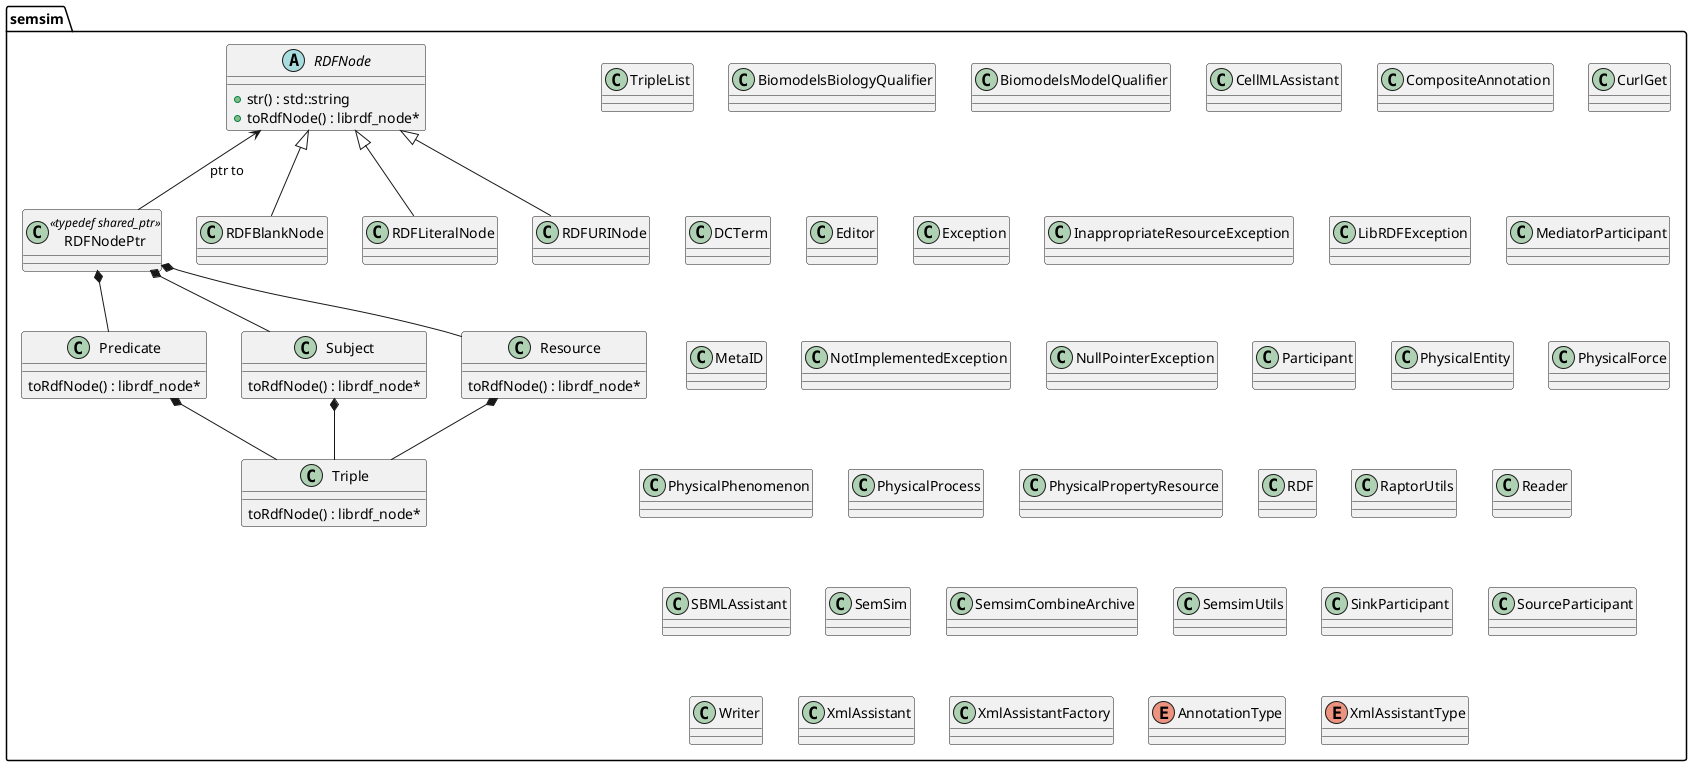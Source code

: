 @startuml





/' Objects '/

namespace semsim {

	abstract class RDFNode {
	    + str() : std::string
	    + toRdfNode() : librdf_node*
	}

	class RDFNodePtr <<typedef shared_ptr>>{

	}

	class RDFBlankNode

	class RDFLiteralNode

	class RDFURINode

	class Predicate {
	    toRdfNode() : librdf_node*
	}
	class Subject {
	    toRdfNode() : librdf_node*
	}
	class Resource{
	    toRdfNode() : librdf_node*
	}
	class TripleList
	class Triple{
	    toRdfNode() : librdf_node*
	}


	class BiomodelsBiologyQualifier

	class BiomodelsModelQualifier

	class CellMLAssistant

	class CompositeAnnotation



	class CurlGet

	class DCTerm

	class Editor

	class Exception

	class InappropriateResourceException

	class LibRDFException

	class MediatorParticipant

	class MetaID

	class NotImplementedException

	class NullPointerException

	class Participant

	class PhysicalEntity

	class PhysicalForce

	class PhysicalPhenomenon

	class PhysicalProcess

	class PhysicalPropertyResource


	class RDF

	class RaptorUtils

	class Reader



	class SBMLAssistant

	class SemSim


	class SemsimCombineArchive

	class SemsimUtils


	class SinkParticipant

	class SourceParticipant






	class Writer

	class XmlAssistant


	class XmlAssistantFactory

	enum AnnotationType

	enum XmlAssistantType


/' Inheritance relationships '/

	RDFNode <|-- RDFBlankNode
	RDFNode <|-- RDFLiteralNode
	RDFNode <|-- RDFURINode

	RDFNode <-- RDFNodePtr : ptr to

	Subject *-- Triple
	Predicate *-- Triple
	Resource *-- Triple

	RDFNodePtr *-- Subject
	RDFNodePtr *-- Predicate
	RDFNodePtr *-- Resource


'	Resource <|-- PhysicalPropertyResource
'
'	Exception <|-- InappropriateResourceException
'	Exception <|-- LibRDFException
'	Exception <|-- NotImplementedException
'	Exception <|-- NullPointerException
'
'	Participant <|-- MediatorParticipant
'	Participant <|-- SinkParticipant
'	Participant <|-- SourceParticipant
'
'	PhysicalPhenomenon <|-- PhysicalEntity
'	PhysicalPhenomenon <|-- PhysicalForce
'	PhysicalPhenomenon <|-- PhysicalProcess
'
'	Predicate <|-- BiomodelsBiologyQualifier
'	Predicate <|-- BiomodelsModelQualifier
'	Predicate <|-- DCTerm
'	Predicate <|-- SemSim
'

'
'	XmlAssistant <|-- CellMLAssistant
'	XmlAssistant <|-- SBMLAssistant
'
'/' Aggregation relationships '/
'
'    CellMLAssistant *-- XmlAssistant
'	CompositeAnnotation *-- PhysicalPhenomenon
'	CompositeAnnotation *-- PhysicalPropertyResource
'	InappropriateResourceException *-- Exception
'	LibRDFException *-- Exception
'	NotImplementedException *-- Exception
'	NullPointerException *-- Exception
'	Participant *-- Resource
'	PhysicalEntity *-- MetaID
'	PhysicalEntity *-- Resource
'	PhysicalPhenomenon *-- PhysicalPropertyResource
'	PhysicalPhenomenon *-- Subject
'	Predicate *-- RDFURINode
'	SBMLAssistant *-- XmlAssistant
'	Triple *-- Resource
'	Triple *-- Subject
'	TripleList *-- Triple
'
'
'
'
'
'
'/' Dependency relationships '/
'
'
'	AnnotationType <.. PhysicalPhenomenon
'
'
'
'
'	MetaID <.. MetaID
'
'
'
'
'	MetaID <.. MetaID
'
'
'
'
'	MetaID <.. XmlAssistant
'
'
'
'
'	Participant <.. Editor
'
'
'
'
'	PhysicalPhenomenon <.. CompositeAnnotation
'
'
'
'
'	PhysicalPhenomenon <.. CompositeAnnotation
'
'
'
'
'	PhysicalPhenomenon <.. Editor
'
'
'
'
'	PhysicalPropertyResource <.. CompositeAnnotation
'
'
'
'
'	PhysicalPropertyResource <.. CompositeAnnotation
'
'
'
'
'	PhysicalPropertyResource <.. PhysicalEntity
'
'
'
'
'	PhysicalPropertyResource <.. PhysicalForce
'
'
'
'
'	PhysicalPropertyResource <.. PhysicalPhenomenon
'
'
'
'
'	PhysicalPropertyResource <.. PhysicalProcess
'
'
'
'
'	Predicate <.. Editor
'
'
'
'
'	Predicate <.. Participant
'
'
'
'
'	Predicate <.. Participant
'
'
'
'
'	Predicate <.. Triple
'
'
'
'
'	Predicate <.. Triple
'
'
'
'
'	Predicate <.. TripleList
'
'
'
'
'	RDF <.. RDF
'
'
'
'
'	RDF <.. RDF
'
'
'
'
'	RDF <.. RDF
'
'
'
'
'	RDF <.. RDF
'
'
'
'
'	RDF <.. RDF
'
'
'
'
'	RDF <.. RDF
'
'
'
'
'	RDFBlankNode <.. Resource
'
'
'
'
'	RDFBlankNode <.. Subject
'
'
'
'
'	RDFLiteralNode <.. Resource
'
'
'
'
'	RDFURINode <.. PhysicalPropertyResource
'
'
'
'
'	RDFURINode <.. Resource
'
'
'
'
'	RDFURINode <.. Subject
'
'
'
'
'	Resource <.. Editor
'
'
'
'
'	Resource <.. Editor
'
'
'
'
'	Resource <.. Editor
'
'
'
'
'	Resource <.. MediatorParticipant
'
'
'
'
'	Resource <.. Participant
'
'
'
'
'	Resource <.. PhysicalEntity
'
'
'
'
'	Resource <.. PhysicalEntity
'
'
'
'
'	Resource <.. SinkParticipant
'
'
'
'
'	Resource <.. SourceParticipant
'
'
'
'
'	Resource <.. Triple
'
'
'
'
'	Resource <.. Triple
'
'
'
'
'	Resource <.. TripleList
'
'
'
'
'	Subject <.. Editor
'
'
'
'
'	Subject <.. PhysicalEntity
'
'
'
'
'	Subject <.. PhysicalForce
'
'
'
'
'	Subject <.. PhysicalPhenomenon
'
'
'
'
'	Subject <.. PhysicalProcess
'
'
'
'
'	Subject <.. PhysicalPropertyResource
'
'
'
'
'	Subject <.. Triple
'
'
'
'
'	Subject <.. Triple
'
'
'
'
'	Subject <.. TripleList
'
'
'
'
'	Triple <.. Editor
'
'
'
'
'	Triple <.. Editor
'
'
'
'
'	Triple <.. Editor
'
'
'
'
'	Triple <.. Editor
'
'
'
'
'	Triple <.. TripleList
'
'
'
'
'	Triple <.. TripleList
'
'
'
'
'	TripleList <.. TripleList
'
'
'
'
'	TripleList <.. TripleList
'
'
'
'
'	XmlAssistant <.. Editor
'
'
'
'
'	XmlAssistant <.. RDF
'
'
'
'
'	XmlAssistant <.. XmlAssistantFactory}
@enduml
